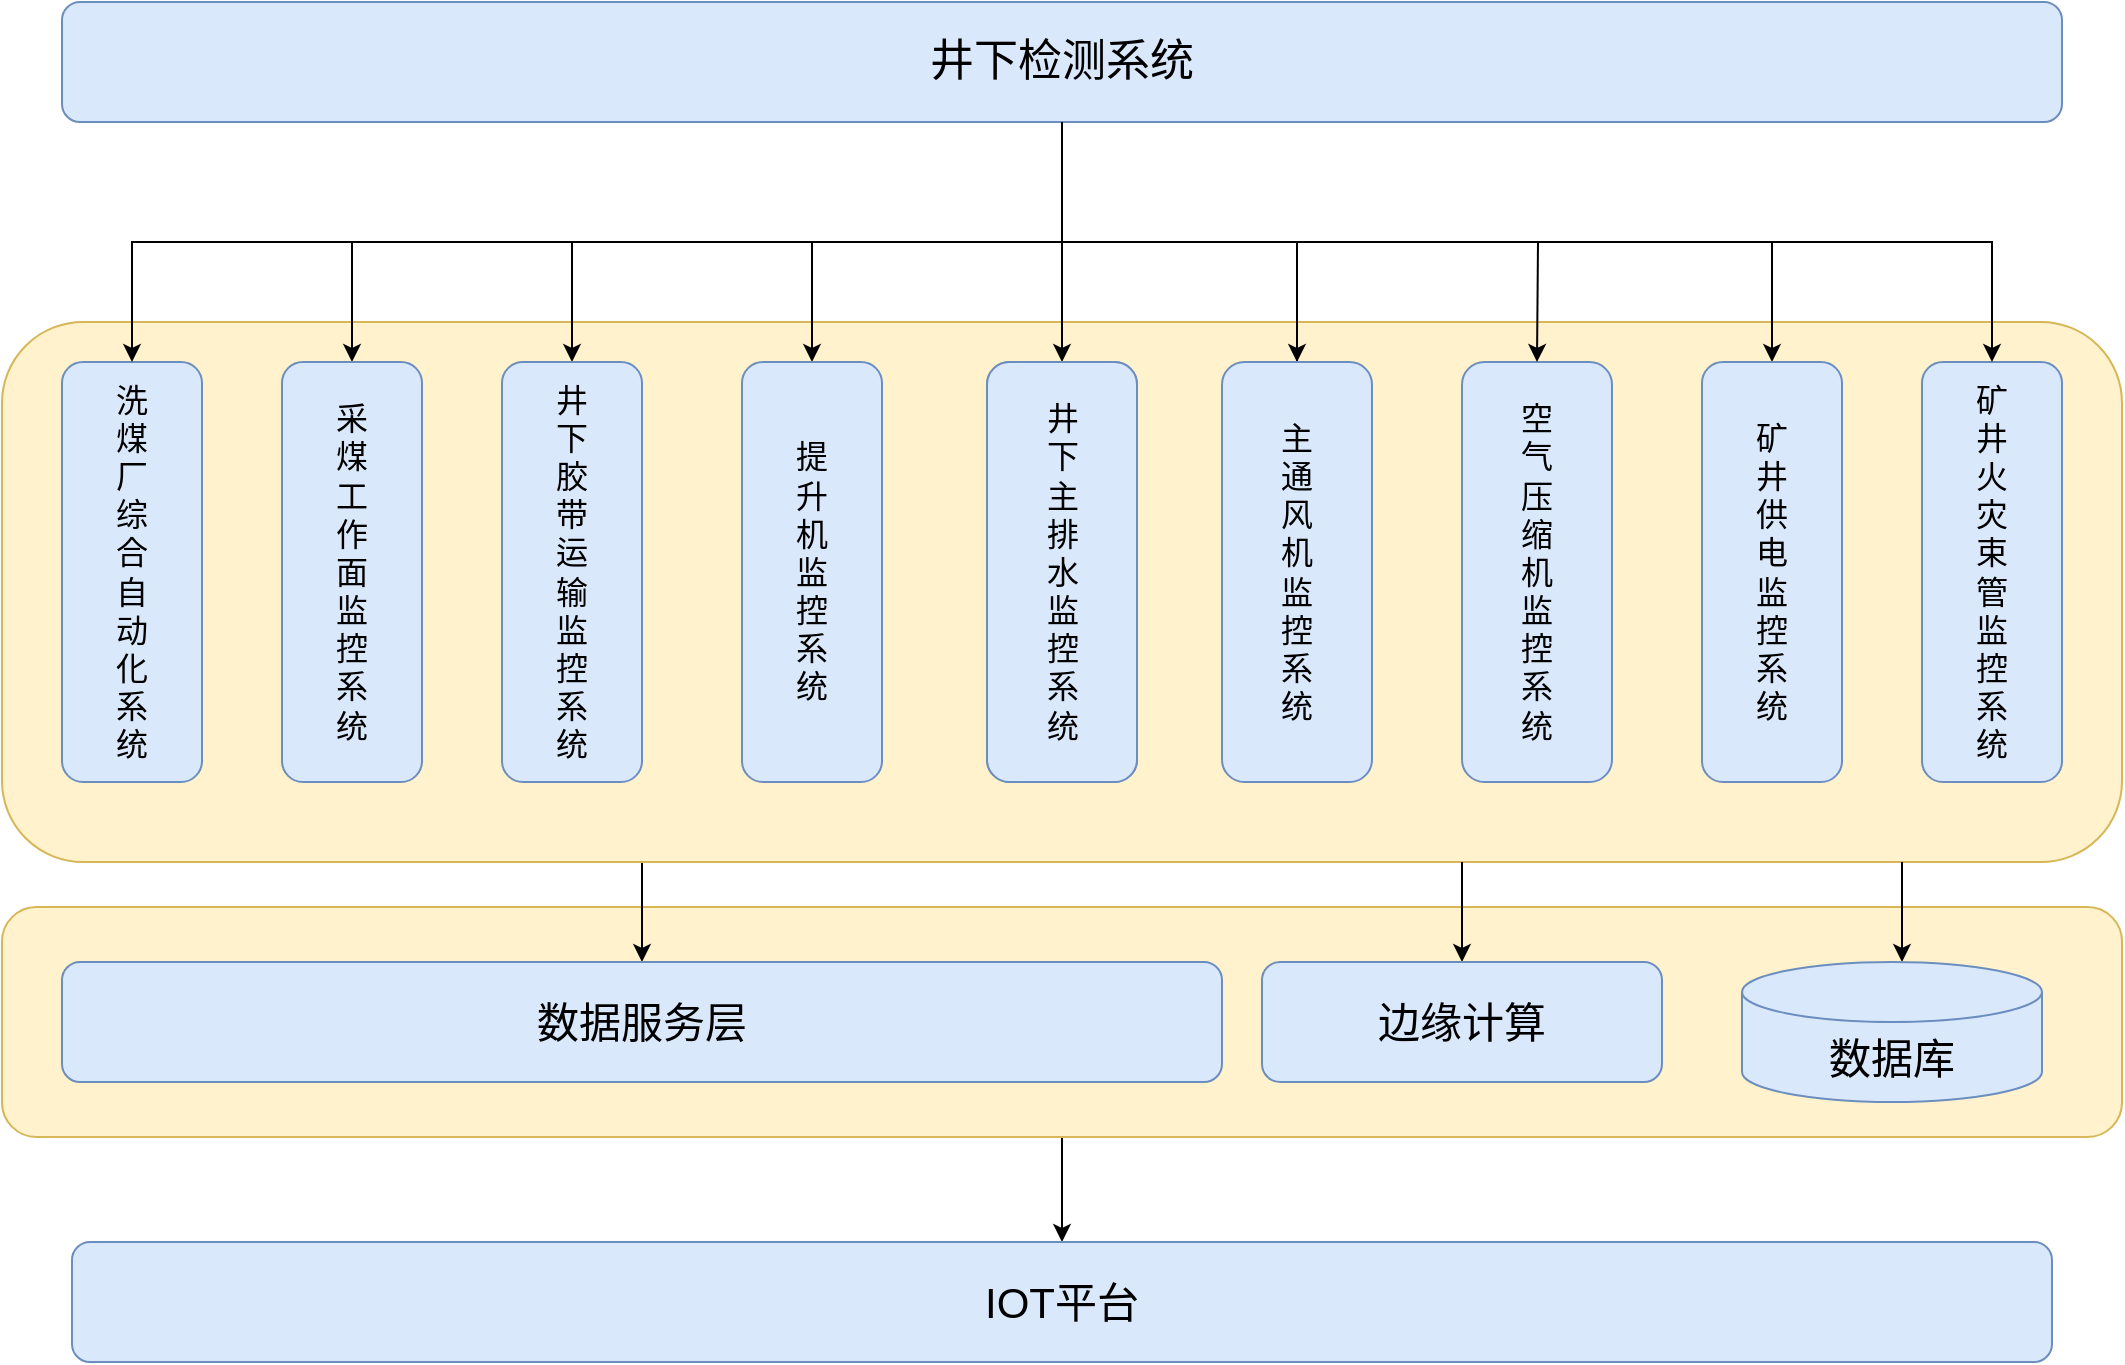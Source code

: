 <mxfile version="14.2.9" type="github">
  <diagram id="T5hu_AL-MImZs7sVISky" name="第 1 页">
    <mxGraphModel dx="1422" dy="762" grid="1" gridSize="10" guides="1" tooltips="1" connect="1" arrows="1" fold="1" page="1" pageScale="1" pageWidth="1169" pageHeight="827" math="0" shadow="0">
      <root>
        <mxCell id="0" />
        <mxCell id="1" parent="0" />
        <mxCell id="zsfXuhuUEuTOOfRLMiKy-39" value="" style="edgeStyle=orthogonalEdgeStyle;rounded=0;orthogonalLoop=1;jettySize=auto;html=1;fontSize=21;" edge="1" parent="1" source="zsfXuhuUEuTOOfRLMiKy-38" target="zsfXuhuUEuTOOfRLMiKy-36">
          <mxGeometry relative="1" as="geometry" />
        </mxCell>
        <mxCell id="zsfXuhuUEuTOOfRLMiKy-38" value="" style="rounded=1;whiteSpace=wrap;html=1;fillColor=#fff2cc;strokeColor=#d6b656;" vertex="1" parent="1">
          <mxGeometry x="60" y="542.5" width="1060" height="115" as="geometry" />
        </mxCell>
        <mxCell id="zsfXuhuUEuTOOfRLMiKy-29" value="" style="edgeStyle=orthogonalEdgeStyle;rounded=0;orthogonalLoop=1;jettySize=auto;html=1;" edge="1" parent="1" source="zsfXuhuUEuTOOfRLMiKy-27" target="zsfXuhuUEuTOOfRLMiKy-28">
          <mxGeometry relative="1" as="geometry">
            <Array as="points">
              <mxPoint x="380" y="530" />
              <mxPoint x="380" y="530" />
            </Array>
          </mxGeometry>
        </mxCell>
        <mxCell id="zsfXuhuUEuTOOfRLMiKy-27" value="" style="rounded=1;whiteSpace=wrap;html=1;fillColor=#fff2cc;strokeColor=#d6b656;" vertex="1" parent="1">
          <mxGeometry x="60" y="250" width="1060" height="270" as="geometry" />
        </mxCell>
        <mxCell id="zsfXuhuUEuTOOfRLMiKy-4" value="" style="edgeStyle=orthogonalEdgeStyle;rounded=0;orthogonalLoop=1;jettySize=auto;html=1;" edge="1" parent="1" source="zsfXuhuUEuTOOfRLMiKy-2" target="zsfXuhuUEuTOOfRLMiKy-3">
          <mxGeometry relative="1" as="geometry" />
        </mxCell>
        <mxCell id="zsfXuhuUEuTOOfRLMiKy-2" value="&lt;font style=&quot;font-size: 22px&quot;&gt;井下检测系统&lt;/font&gt;" style="rounded=1;whiteSpace=wrap;html=1;fillColor=#dae8fc;strokeColor=#6c8ebf;" vertex="1" parent="1">
          <mxGeometry x="90" y="90" width="1000" height="60" as="geometry" />
        </mxCell>
        <mxCell id="zsfXuhuUEuTOOfRLMiKy-3" value="&lt;font style=&quot;font-size: 16px&quot;&gt;采&lt;br&gt;煤&lt;br&gt;工&lt;br&gt;作&lt;br&gt;面&lt;br&gt;监&lt;br&gt;控&lt;br&gt;系&lt;br&gt;统&lt;/font&gt;" style="whiteSpace=wrap;html=1;rounded=1;strokeColor=#6c8ebf;fillColor=#dae8fc;" vertex="1" parent="1">
          <mxGeometry x="200" y="270" width="70" height="210" as="geometry" />
        </mxCell>
        <mxCell id="zsfXuhuUEuTOOfRLMiKy-7" value="" style="edgeStyle=orthogonalEdgeStyle;rounded=0;orthogonalLoop=1;jettySize=auto;html=1;" edge="1" parent="1" target="zsfXuhuUEuTOOfRLMiKy-8">
          <mxGeometry relative="1" as="geometry">
            <mxPoint x="345" y="210" as="sourcePoint" />
            <Array as="points">
              <mxPoint x="345" y="210" />
            </Array>
          </mxGeometry>
        </mxCell>
        <mxCell id="zsfXuhuUEuTOOfRLMiKy-8" value="&lt;font style=&quot;font-size: 16px&quot;&gt;井&lt;br&gt;下&lt;br&gt;胶&lt;br&gt;带&lt;br&gt;运&lt;br&gt;输&lt;br&gt;监&lt;br&gt;控&lt;br&gt;系&lt;br&gt;统&lt;/font&gt;" style="whiteSpace=wrap;html=1;rounded=1;strokeColor=#6c8ebf;fillColor=#dae8fc;" vertex="1" parent="1">
          <mxGeometry x="310" y="270" width="70" height="210" as="geometry" />
        </mxCell>
        <mxCell id="zsfXuhuUEuTOOfRLMiKy-9" value="" style="edgeStyle=orthogonalEdgeStyle;rounded=0;orthogonalLoop=1;jettySize=auto;html=1;" edge="1" parent="1" target="zsfXuhuUEuTOOfRLMiKy-10">
          <mxGeometry relative="1" as="geometry">
            <mxPoint x="425" y="210" as="sourcePoint" />
            <Array as="points">
              <mxPoint x="425" y="210" />
            </Array>
          </mxGeometry>
        </mxCell>
        <mxCell id="zsfXuhuUEuTOOfRLMiKy-10" value="&lt;font style=&quot;font-size: 16px&quot;&gt;提&lt;br&gt;升&lt;br&gt;机&lt;br&gt;监&lt;br&gt;控&lt;br&gt;系&lt;br&gt;统&lt;/font&gt;" style="whiteSpace=wrap;html=1;rounded=1;strokeColor=#6c8ebf;fillColor=#dae8fc;" vertex="1" parent="1">
          <mxGeometry x="430" y="270" width="70" height="210" as="geometry" />
        </mxCell>
        <mxCell id="zsfXuhuUEuTOOfRLMiKy-11" value="" style="edgeStyle=orthogonalEdgeStyle;rounded=0;orthogonalLoop=1;jettySize=auto;html=1;entryX=0.5;entryY=0;entryDx=0;entryDy=0;" edge="1" parent="1" target="zsfXuhuUEuTOOfRLMiKy-12">
          <mxGeometry relative="1" as="geometry">
            <mxPoint x="590" y="210" as="sourcePoint" />
            <Array as="points">
              <mxPoint x="590.5" y="210" />
            </Array>
          </mxGeometry>
        </mxCell>
        <mxCell id="zsfXuhuUEuTOOfRLMiKy-12" value="&lt;font style=&quot;font-size: 16px&quot;&gt;井&lt;br&gt;下&lt;br&gt;主&lt;br&gt;排&lt;br&gt;水&lt;br&gt;监&lt;br&gt;控&lt;br&gt;系&lt;br&gt;统&lt;/font&gt;" style="whiteSpace=wrap;html=1;rounded=1;strokeColor=#6c8ebf;fillColor=#dae8fc;" vertex="1" parent="1">
          <mxGeometry x="552.5" y="270" width="75" height="210" as="geometry" />
        </mxCell>
        <mxCell id="zsfXuhuUEuTOOfRLMiKy-13" value="" style="edgeStyle=orthogonalEdgeStyle;rounded=0;orthogonalLoop=1;jettySize=auto;html=1;" edge="1" parent="1" target="zsfXuhuUEuTOOfRLMiKy-14">
          <mxGeometry relative="1" as="geometry">
            <mxPoint x="590" y="210" as="sourcePoint" />
            <Array as="points">
              <mxPoint x="590" y="210" />
            </Array>
          </mxGeometry>
        </mxCell>
        <mxCell id="zsfXuhuUEuTOOfRLMiKy-14" value="&lt;font style=&quot;font-size: 16px&quot;&gt;矿&lt;br&gt;井&lt;br&gt;供&lt;br&gt;电&lt;br&gt;监&lt;br&gt;控&lt;br&gt;系&lt;br&gt;统&lt;/font&gt;" style="whiteSpace=wrap;html=1;rounded=1;strokeColor=#6c8ebf;fillColor=#dae8fc;" vertex="1" parent="1">
          <mxGeometry x="910" y="270" width="70" height="210" as="geometry" />
        </mxCell>
        <mxCell id="zsfXuhuUEuTOOfRLMiKy-17" value="&lt;font style=&quot;font-size: 16px&quot;&gt;井&lt;br&gt;下&lt;br&gt;主&lt;br&gt;排&lt;br&gt;水&lt;br&gt;监&lt;br&gt;控&lt;br&gt;系&lt;br&gt;统&lt;/font&gt;" style="whiteSpace=wrap;html=1;rounded=1;strokeColor=#6c8ebf;fillColor=#dae8fc;" vertex="1" parent="1">
          <mxGeometry x="552.5" y="270" width="75" height="210" as="geometry" />
        </mxCell>
        <mxCell id="zsfXuhuUEuTOOfRLMiKy-18" value="" style="edgeStyle=orthogonalEdgeStyle;rounded=0;orthogonalLoop=1;jettySize=auto;html=1;entryX=0.5;entryY=0;entryDx=0;entryDy=0;" edge="1" parent="1" source="zsfXuhuUEuTOOfRLMiKy-19">
          <mxGeometry relative="1" as="geometry">
            <mxPoint x="707.5" y="210" as="sourcePoint" />
            <Array as="points">
              <mxPoint x="708" y="210" />
            </Array>
            <mxPoint x="707.5" y="270" as="targetPoint" />
          </mxGeometry>
        </mxCell>
        <mxCell id="zsfXuhuUEuTOOfRLMiKy-19" value="&lt;font style=&quot;font-size: 16px&quot;&gt;主&lt;br&gt;通&lt;br&gt;风&lt;br&gt;机&lt;br&gt;监&lt;br&gt;控&lt;br&gt;系&lt;br&gt;统&lt;/font&gt;" style="whiteSpace=wrap;html=1;rounded=1;strokeColor=#6c8ebf;fillColor=#dae8fc;" vertex="1" parent="1">
          <mxGeometry x="670" y="270" width="75" height="210" as="geometry" />
        </mxCell>
        <mxCell id="zsfXuhuUEuTOOfRLMiKy-21" value="&lt;font style=&quot;font-size: 16px&quot;&gt;空&lt;br&gt;气&lt;br&gt;压&lt;br&gt;缩&lt;br&gt;机&lt;br&gt;监&lt;br&gt;控&lt;br&gt;系&lt;br&gt;统&lt;/font&gt;" style="whiteSpace=wrap;html=1;rounded=1;strokeColor=#6c8ebf;fillColor=#dae8fc;" vertex="1" parent="1">
          <mxGeometry x="790" y="270" width="75" height="210" as="geometry" />
        </mxCell>
        <mxCell id="zsfXuhuUEuTOOfRLMiKy-22" value="" style="edgeStyle=orthogonalEdgeStyle;rounded=0;orthogonalLoop=1;jettySize=auto;html=1;entryX=0.5;entryY=0;entryDx=0;entryDy=0;" edge="1" parent="1" target="zsfXuhuUEuTOOfRLMiKy-21">
          <mxGeometry relative="1" as="geometry">
            <mxPoint x="828" y="210" as="sourcePoint" />
            <Array as="points">
              <mxPoint x="828" y="210" />
              <mxPoint x="828" y="240" />
            </Array>
            <mxPoint x="817.5" y="270" as="targetPoint" />
          </mxGeometry>
        </mxCell>
        <mxCell id="zsfXuhuUEuTOOfRLMiKy-23" value="&lt;font style=&quot;font-size: 16px&quot;&gt;洗&lt;br&gt;煤&lt;br&gt;厂&lt;br&gt;综&lt;br&gt;合&lt;br&gt;自&lt;br&gt;动&lt;br&gt;化&lt;br&gt;系&lt;br&gt;统&lt;/font&gt;" style="whiteSpace=wrap;html=1;rounded=1;strokeColor=#6c8ebf;fillColor=#dae8fc;" vertex="1" parent="1">
          <mxGeometry x="90" y="270" width="70" height="210" as="geometry" />
        </mxCell>
        <mxCell id="zsfXuhuUEuTOOfRLMiKy-24" value="" style="edgeStyle=orthogonalEdgeStyle;rounded=0;orthogonalLoop=1;jettySize=auto;html=1;entryX=0.5;entryY=0;entryDx=0;entryDy=0;exitX=0.5;exitY=1;exitDx=0;exitDy=0;" edge="1" parent="1" source="zsfXuhuUEuTOOfRLMiKy-2" target="zsfXuhuUEuTOOfRLMiKy-23">
          <mxGeometry relative="1" as="geometry">
            <mxPoint x="600" y="160" as="sourcePoint" />
            <mxPoint x="245" y="280" as="targetPoint" />
          </mxGeometry>
        </mxCell>
        <mxCell id="zsfXuhuUEuTOOfRLMiKy-25" value="&lt;font style=&quot;font-size: 16px&quot;&gt;矿&lt;br&gt;井&lt;br&gt;火&lt;br&gt;灾&lt;br&gt;束&lt;br&gt;管&lt;br&gt;监&lt;br&gt;控&lt;br&gt;系&lt;br&gt;统&lt;/font&gt;" style="whiteSpace=wrap;html=1;rounded=1;strokeColor=#6c8ebf;fillColor=#dae8fc;" vertex="1" parent="1">
          <mxGeometry x="1020" y="270" width="70" height="210" as="geometry" />
        </mxCell>
        <mxCell id="zsfXuhuUEuTOOfRLMiKy-26" value="" style="edgeStyle=orthogonalEdgeStyle;rounded=0;orthogonalLoop=1;jettySize=auto;html=1;entryX=0.5;entryY=0;entryDx=0;entryDy=0;" edge="1" parent="1" target="zsfXuhuUEuTOOfRLMiKy-25">
          <mxGeometry relative="1" as="geometry">
            <mxPoint x="610" y="210" as="sourcePoint" />
            <Array as="points">
              <mxPoint x="1055" y="210" />
            </Array>
            <mxPoint x="965" y="270" as="targetPoint" />
          </mxGeometry>
        </mxCell>
        <mxCell id="zsfXuhuUEuTOOfRLMiKy-28" value="数据服务层" style="whiteSpace=wrap;html=1;rounded=1;strokeColor=#6c8ebf;fillColor=#dae8fc;fontSize=21;spacingTop=0;" vertex="1" parent="1">
          <mxGeometry x="90" y="570" width="580" height="60" as="geometry" />
        </mxCell>
        <mxCell id="zsfXuhuUEuTOOfRLMiKy-31" value="" style="edgeStyle=orthogonalEdgeStyle;rounded=0;orthogonalLoop=1;jettySize=auto;html=1;" edge="1" parent="1" target="zsfXuhuUEuTOOfRLMiKy-32">
          <mxGeometry relative="1" as="geometry">
            <mxPoint x="790" y="520" as="sourcePoint" />
            <Array as="points">
              <mxPoint x="790" y="520" />
            </Array>
          </mxGeometry>
        </mxCell>
        <mxCell id="zsfXuhuUEuTOOfRLMiKy-32" value="边缘计算" style="whiteSpace=wrap;html=1;rounded=1;strokeColor=#6c8ebf;fillColor=#dae8fc;fontSize=21;spacingTop=0;" vertex="1" parent="1">
          <mxGeometry x="690" y="570" width="200" height="60" as="geometry" />
        </mxCell>
        <mxCell id="zsfXuhuUEuTOOfRLMiKy-33" value="" style="edgeStyle=orthogonalEdgeStyle;rounded=0;orthogonalLoop=1;jettySize=auto;html=1;" edge="1" parent="1">
          <mxGeometry relative="1" as="geometry">
            <mxPoint x="1010" y="520" as="sourcePoint" />
            <Array as="points">
              <mxPoint x="1010" y="520" />
            </Array>
            <mxPoint x="1010" y="570" as="targetPoint" />
          </mxGeometry>
        </mxCell>
        <mxCell id="zsfXuhuUEuTOOfRLMiKy-35" value="数据库" style="shape=cylinder3;whiteSpace=wrap;html=1;boundedLbl=1;backgroundOutline=1;size=15;fontSize=21;fillColor=#dae8fc;strokeColor=#6c8ebf;" vertex="1" parent="1">
          <mxGeometry x="930" y="570" width="150" height="70" as="geometry" />
        </mxCell>
        <mxCell id="zsfXuhuUEuTOOfRLMiKy-36" value="IOT平台" style="whiteSpace=wrap;html=1;rounded=1;strokeColor=#6c8ebf;fillColor=#dae8fc;fontSize=21;spacingTop=0;" vertex="1" parent="1">
          <mxGeometry x="95" y="710" width="990" height="60" as="geometry" />
        </mxCell>
      </root>
    </mxGraphModel>
  </diagram>
</mxfile>
